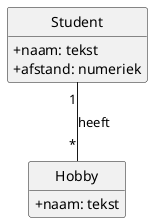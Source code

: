 @startuml
skinparam classAttributeIconSize 0
hide circles
hide methods

class Student {
  +naam: tekst
  +afstand: numeriek
}

class Hobby {
  +naam: tekst
}

Student "1" -- "*" Hobby : heeft
@enduml